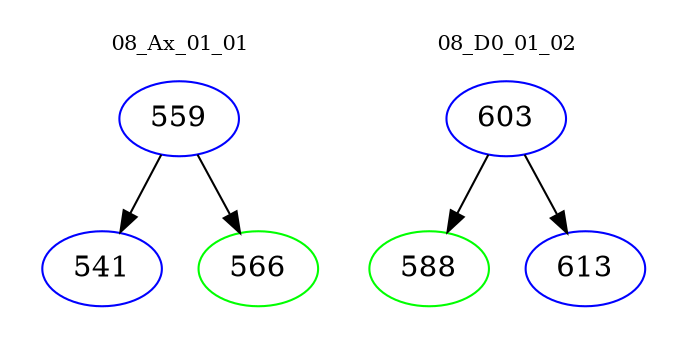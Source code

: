 digraph{
subgraph cluster_0 {
color = white
label = "08_Ax_01_01";
fontsize=10;
T0_559 [label="559", color="blue"]
T0_559 -> T0_541 [color="black"]
T0_541 [label="541", color="blue"]
T0_559 -> T0_566 [color="black"]
T0_566 [label="566", color="green"]
}
subgraph cluster_1 {
color = white
label = "08_D0_01_02";
fontsize=10;
T1_603 [label="603", color="blue"]
T1_603 -> T1_588 [color="black"]
T1_588 [label="588", color="green"]
T1_603 -> T1_613 [color="black"]
T1_613 [label="613", color="blue"]
}
}

